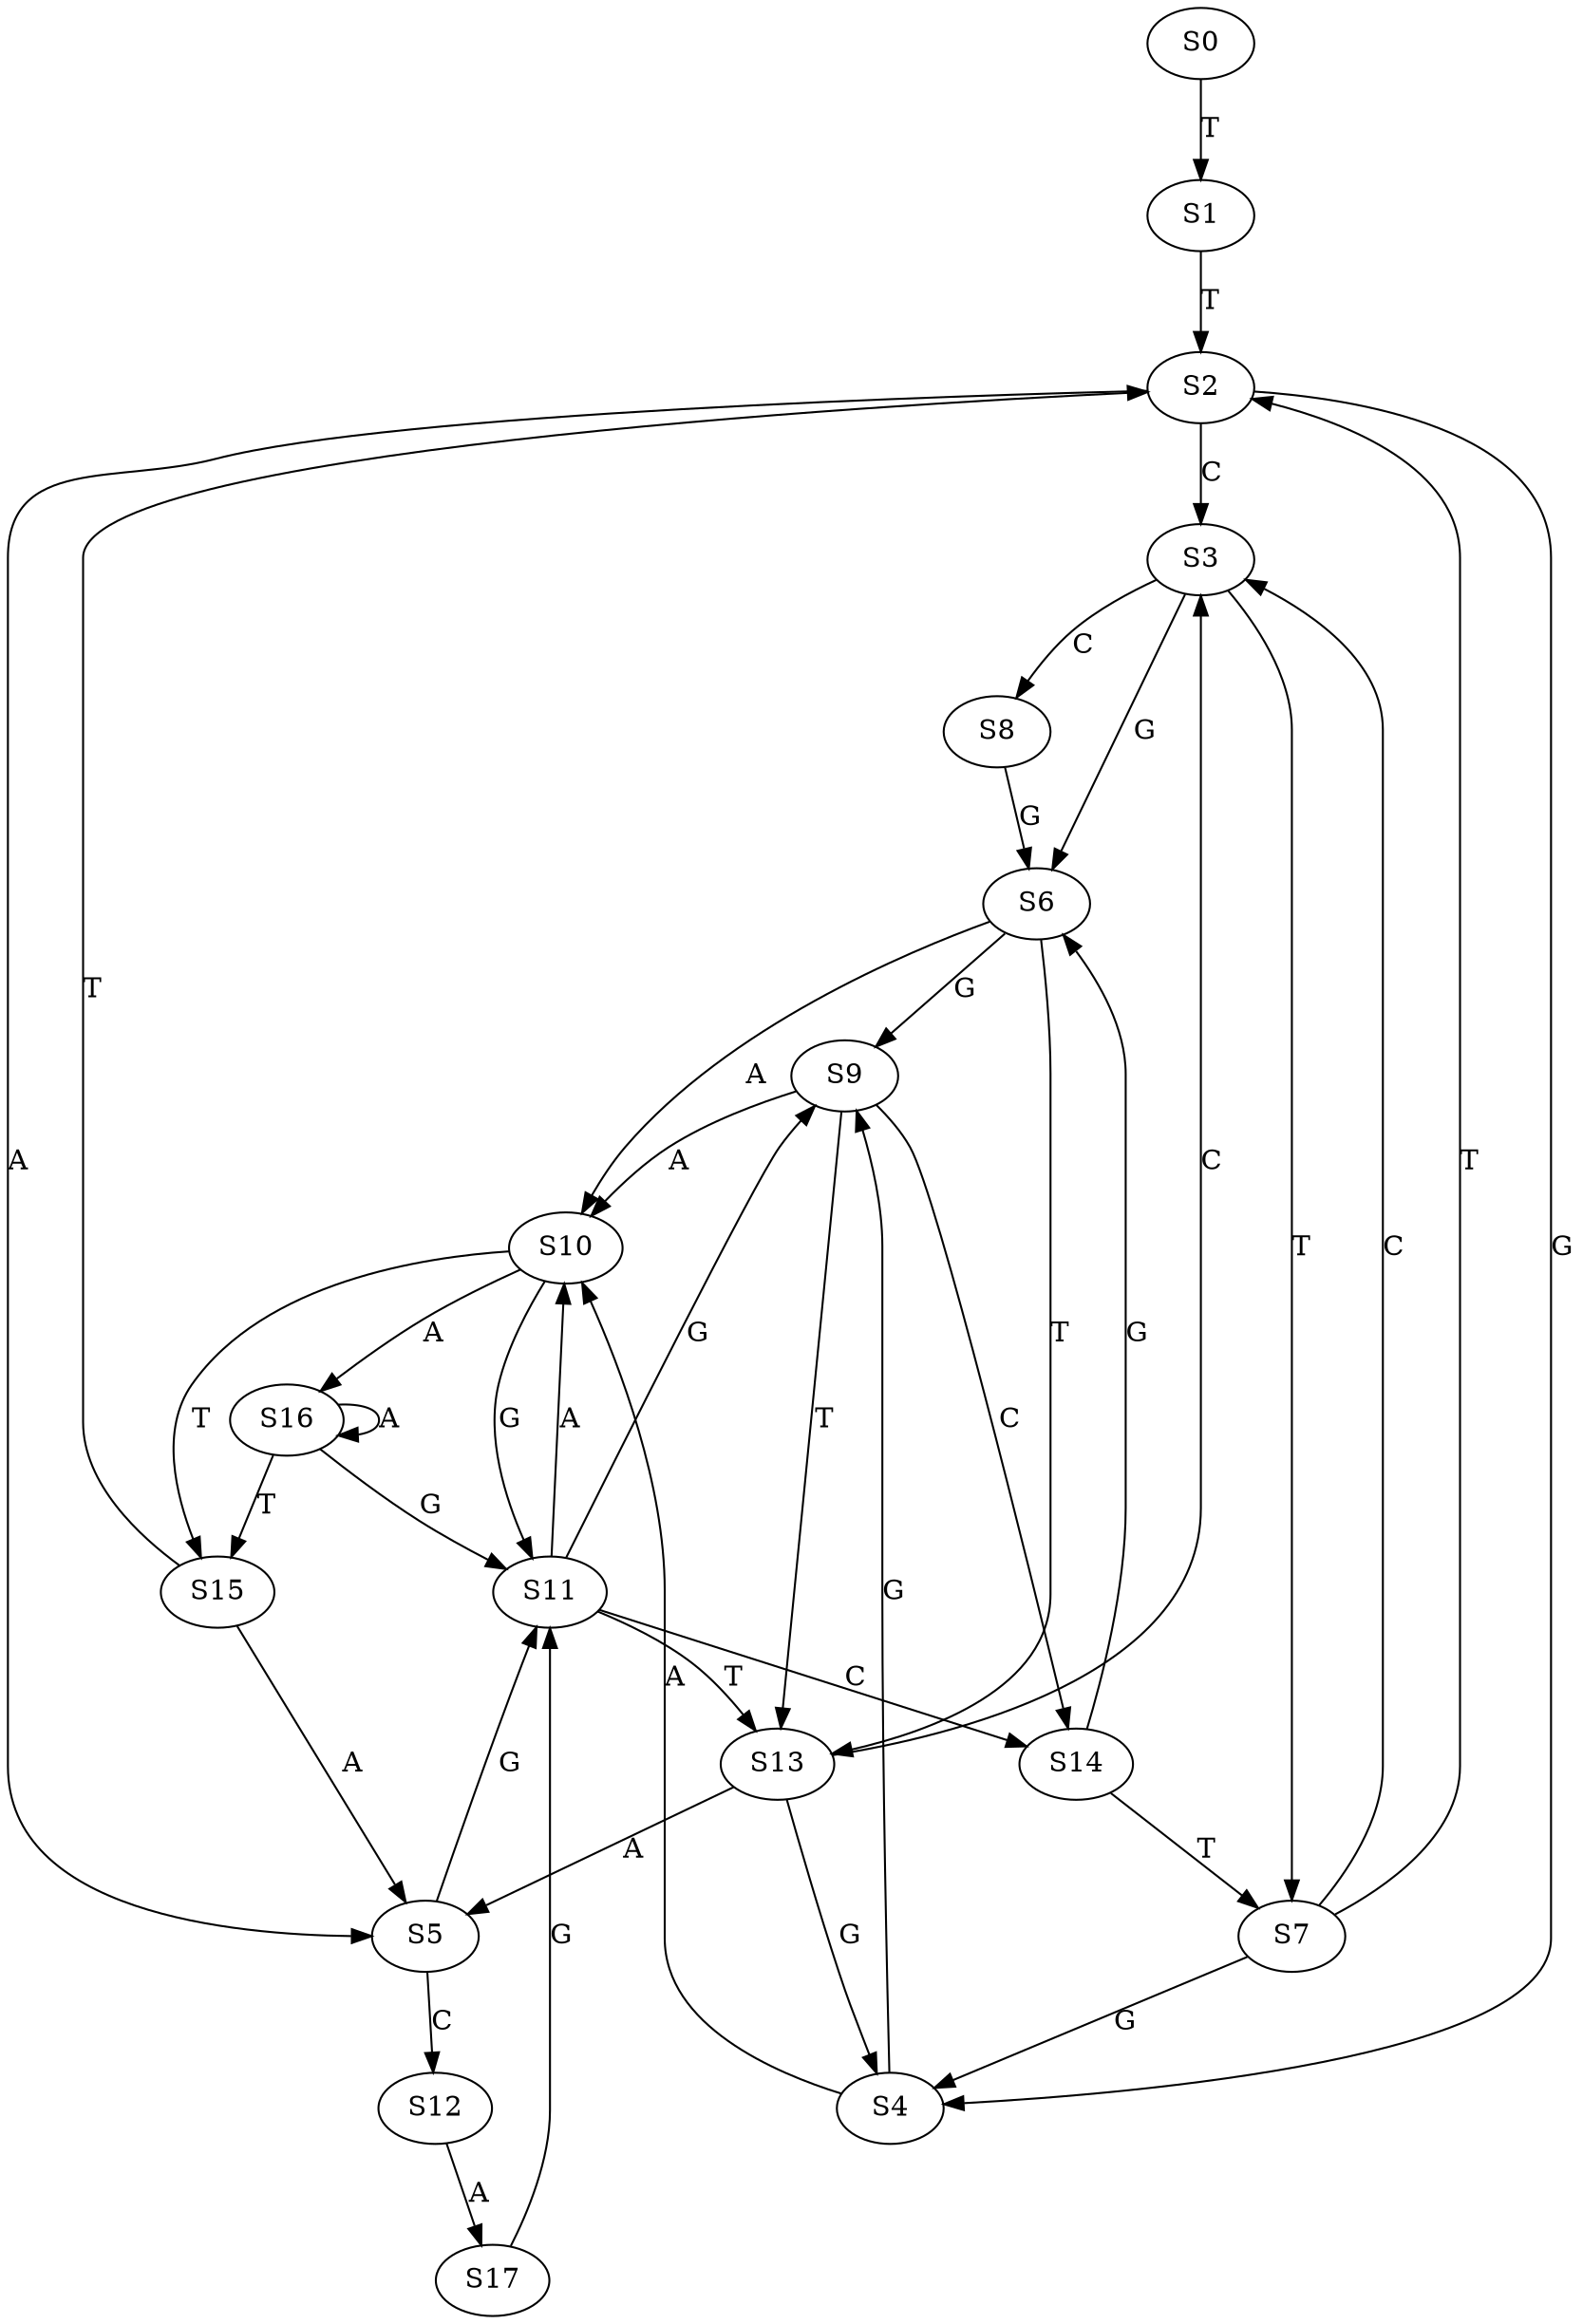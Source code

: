 strict digraph  {
	S0 -> S1 [ label = T ];
	S1 -> S2 [ label = T ];
	S2 -> S3 [ label = C ];
	S2 -> S4 [ label = G ];
	S2 -> S5 [ label = A ];
	S3 -> S6 [ label = G ];
	S3 -> S7 [ label = T ];
	S3 -> S8 [ label = C ];
	S4 -> S9 [ label = G ];
	S4 -> S10 [ label = A ];
	S5 -> S11 [ label = G ];
	S5 -> S12 [ label = C ];
	S6 -> S13 [ label = T ];
	S6 -> S10 [ label = A ];
	S6 -> S9 [ label = G ];
	S7 -> S3 [ label = C ];
	S7 -> S2 [ label = T ];
	S7 -> S4 [ label = G ];
	S8 -> S6 [ label = G ];
	S9 -> S14 [ label = C ];
	S9 -> S13 [ label = T ];
	S9 -> S10 [ label = A ];
	S10 -> S15 [ label = T ];
	S10 -> S11 [ label = G ];
	S10 -> S16 [ label = A ];
	S11 -> S13 [ label = T ];
	S11 -> S9 [ label = G ];
	S11 -> S10 [ label = A ];
	S11 -> S14 [ label = C ];
	S12 -> S17 [ label = A ];
	S13 -> S5 [ label = A ];
	S13 -> S3 [ label = C ];
	S13 -> S4 [ label = G ];
	S14 -> S7 [ label = T ];
	S14 -> S6 [ label = G ];
	S15 -> S2 [ label = T ];
	S15 -> S5 [ label = A ];
	S16 -> S11 [ label = G ];
	S16 -> S15 [ label = T ];
	S16 -> S16 [ label = A ];
	S17 -> S11 [ label = G ];
}
